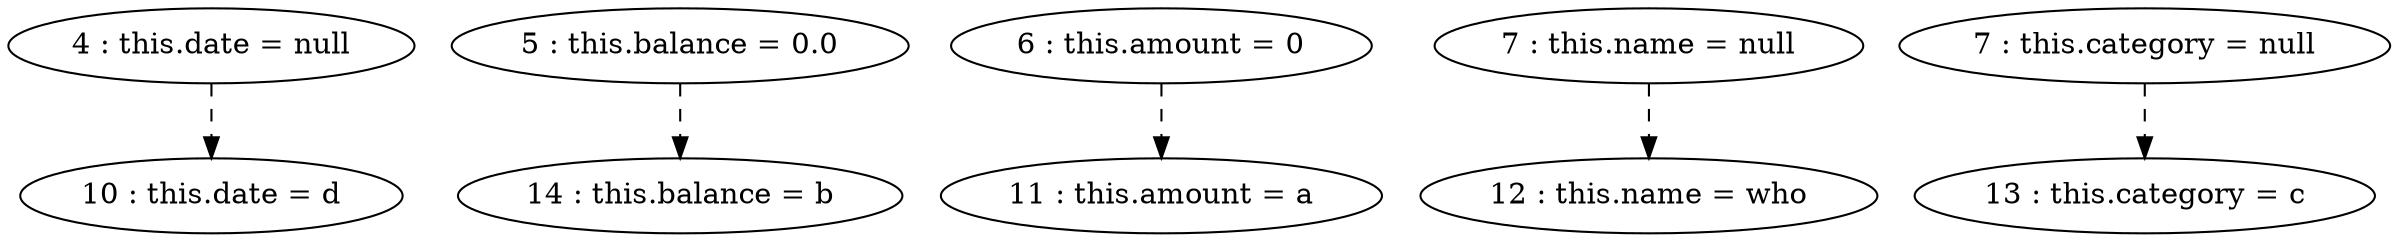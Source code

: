 digraph G {
"4 : this.date = null"
"4 : this.date = null" -> "10 : this.date = d" [style=dashed]
"5 : this.balance = 0.0"
"5 : this.balance = 0.0" -> "14 : this.balance = b" [style=dashed]
"6 : this.amount = 0"
"6 : this.amount = 0" -> "11 : this.amount = a" [style=dashed]
"7 : this.name = null"
"7 : this.name = null" -> "12 : this.name = who" [style=dashed]
"7 : this.category = null"
"7 : this.category = null" -> "13 : this.category = c" [style=dashed]
"10 : this.date = d"
"11 : this.amount = a"
"12 : this.name = who"
"13 : this.category = c"
"14 : this.balance = b"
}